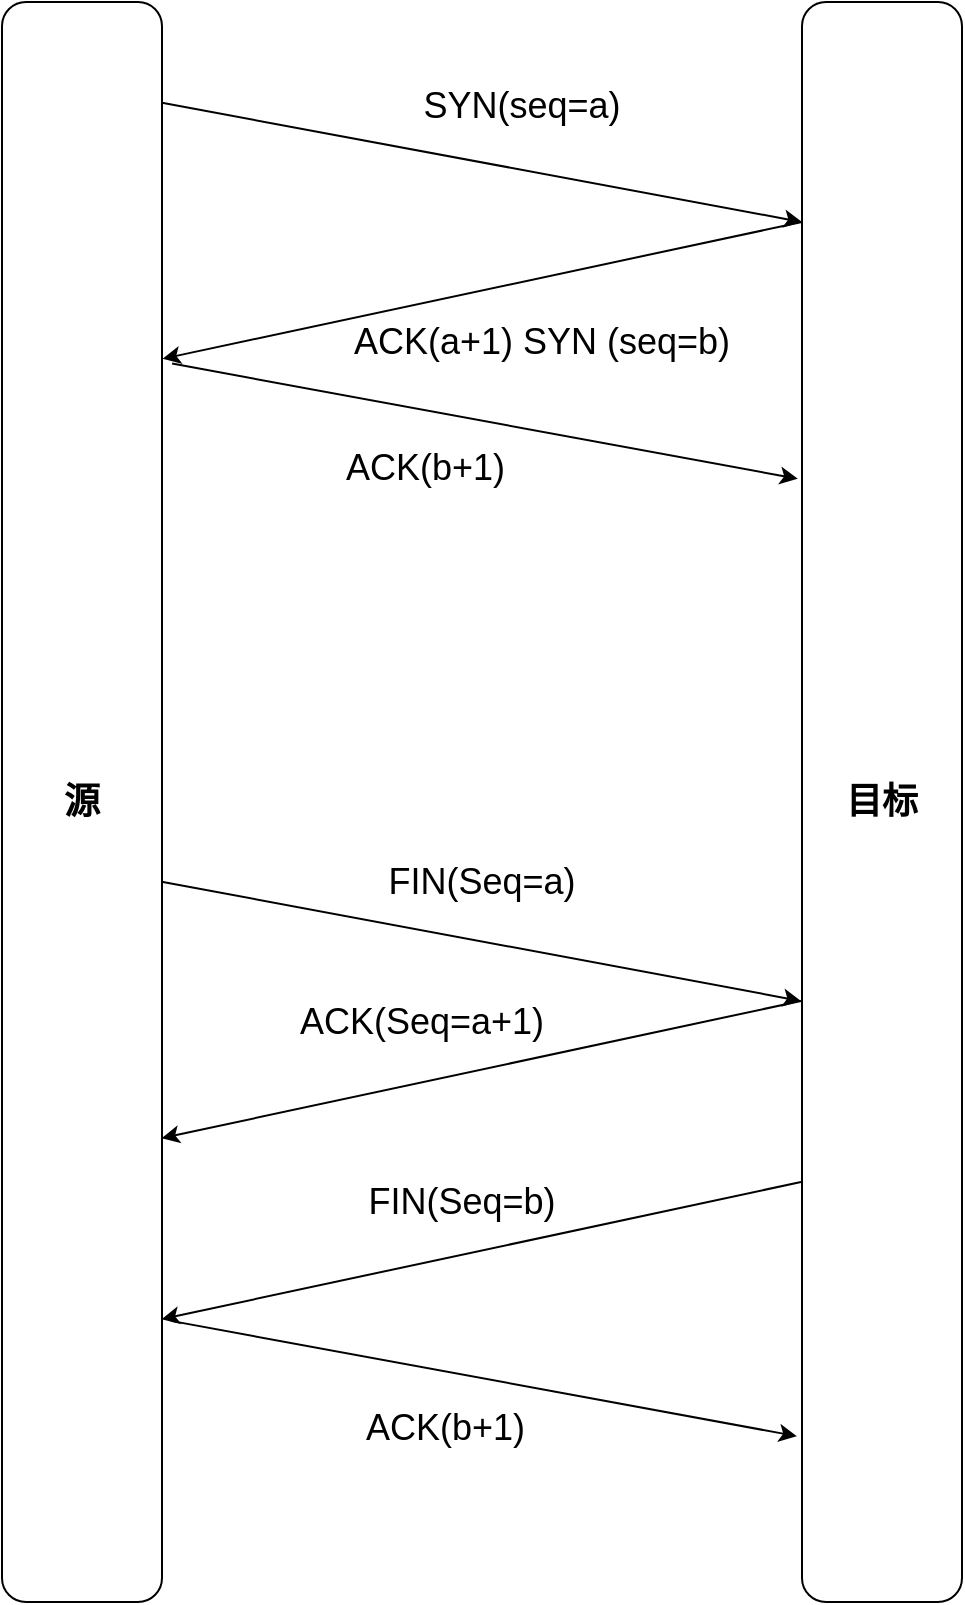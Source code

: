 <mxfile version="10.5.9" type="device"><diagram id="lVzDEZQ5ILttKtChVOh2" name="第 1 页"><mxGraphModel dx="1245" dy="962" grid="1" gridSize="10" guides="1" tooltips="1" connect="1" arrows="1" fold="1" page="1" pageScale="1" pageWidth="827" pageHeight="1169" math="0" shadow="0"><root><mxCell id="0"/><mxCell id="1" parent="0"/><mxCell id="KHkobUTdeXZseWULPqCa-1" value="源" style="rounded=1;whiteSpace=wrap;html=1;fontSize=18;fontStyle=1" vertex="1" parent="1"><mxGeometry x="90" y="130" width="80" height="800" as="geometry"/></mxCell><mxCell id="KHkobUTdeXZseWULPqCa-2" value="目标" style="rounded=1;whiteSpace=wrap;html=1;fontStyle=1;fontSize=18;" vertex="1" parent="1"><mxGeometry x="490" y="130" width="80" height="800" as="geometry"/></mxCell><mxCell id="KHkobUTdeXZseWULPqCa-3" value="" style="endArrow=classic;html=1;fontSize=18;exitX=1;exitY=0.063;exitDx=0;exitDy=0;exitPerimeter=0;" edge="1" parent="1" source="KHkobUTdeXZseWULPqCa-1"><mxGeometry width="50" height="50" relative="1" as="geometry"><mxPoint x="210" y="190" as="sourcePoint"/><mxPoint x="490" y="240" as="targetPoint"/></mxGeometry></mxCell><mxCell id="KHkobUTdeXZseWULPqCa-4" value="" style="endArrow=classic;html=1;fontSize=18;entryX=1.004;entryY=0.223;entryDx=0;entryDy=0;entryPerimeter=0;" edge="1" parent="1" target="KHkobUTdeXZseWULPqCa-1"><mxGeometry width="50" height="50" relative="1" as="geometry"><mxPoint x="490" y="240" as="sourcePoint"/><mxPoint x="140" y="950" as="targetPoint"/></mxGeometry></mxCell><mxCell id="KHkobUTdeXZseWULPqCa-5" value="" style="endArrow=classic;html=1;fontSize=18;exitX=1.063;exitY=0.226;exitDx=0;exitDy=0;exitPerimeter=0;entryX=-0.026;entryY=0.298;entryDx=0;entryDy=0;entryPerimeter=0;" edge="1" parent="1" source="KHkobUTdeXZseWULPqCa-1" target="KHkobUTdeXZseWULPqCa-2"><mxGeometry width="50" height="50" relative="1" as="geometry"><mxPoint x="90" y="1000" as="sourcePoint"/><mxPoint x="140" y="950" as="targetPoint"/></mxGeometry></mxCell><mxCell id="KHkobUTdeXZseWULPqCa-6" value="" style="endArrow=classic;html=1;fontSize=18;exitX=1;exitY=0.063;exitDx=0;exitDy=0;exitPerimeter=0;" edge="1" parent="1"><mxGeometry width="50" height="50" relative="1" as="geometry"><mxPoint x="169.794" y="569.853" as="sourcePoint"/><mxPoint x="489.5" y="629.5" as="targetPoint"/></mxGeometry></mxCell><mxCell id="KHkobUTdeXZseWULPqCa-7" value="" style="endArrow=classic;html=1;fontSize=18;entryX=1.004;entryY=0.223;entryDx=0;entryDy=0;entryPerimeter=0;" edge="1" parent="1"><mxGeometry width="50" height="50" relative="1" as="geometry"><mxPoint x="489.5" y="629.5" as="sourcePoint"/><mxPoint x="169.794" y="698.088" as="targetPoint"/></mxGeometry></mxCell><mxCell id="KHkobUTdeXZseWULPqCa-8" value="" style="endArrow=classic;html=1;fontSize=18;exitX=1.063;exitY=0.226;exitDx=0;exitDy=0;exitPerimeter=0;entryX=-0.026;entryY=0.298;entryDx=0;entryDy=0;entryPerimeter=0;" edge="1" parent="1"><mxGeometry width="50" height="50" relative="1" as="geometry"><mxPoint x="174.5" y="789.441" as="sourcePoint"/><mxPoint x="487.441" y="847.088" as="targetPoint"/></mxGeometry></mxCell><mxCell id="KHkobUTdeXZseWULPqCa-9" value="" style="endArrow=classic;html=1;fontSize=18;entryX=1.004;entryY=0.223;entryDx=0;entryDy=0;entryPerimeter=0;" edge="1" parent="1"><mxGeometry width="50" height="50" relative="1" as="geometry"><mxPoint x="489.5" y="720.0" as="sourcePoint"/><mxPoint x="169.794" y="788.588" as="targetPoint"/></mxGeometry></mxCell><mxCell id="KHkobUTdeXZseWULPqCa-10" value="SYN(seq=a)" style="text;html=1;strokeColor=none;fillColor=none;align=center;verticalAlign=middle;whiteSpace=wrap;rounded=0;fontSize=18;" vertex="1" parent="1"><mxGeometry x="290" y="172" width="120" height="20" as="geometry"/></mxCell><mxCell id="KHkobUTdeXZseWULPqCa-11" value="ACK(a+1) SYN (seq=b)" style="text;html=1;strokeColor=none;fillColor=none;align=center;verticalAlign=middle;whiteSpace=wrap;rounded=0;fontSize=18;" vertex="1" parent="1"><mxGeometry x="240" y="290" width="240" height="20" as="geometry"/></mxCell><mxCell id="KHkobUTdeXZseWULPqCa-12" value="ACK(b+1)" style="text;html=1;resizable=0;points=[];autosize=1;align=left;verticalAlign=top;spacingTop=-4;fontSize=18;" vertex="1" parent="1"><mxGeometry x="260" y="350" width="100" height="20" as="geometry"/></mxCell><mxCell id="KHkobUTdeXZseWULPqCa-13" value="FIN(Seq=a)" style="text;html=1;strokeColor=none;fillColor=none;align=center;verticalAlign=middle;whiteSpace=wrap;rounded=0;fontSize=18;" vertex="1" parent="1"><mxGeometry x="270" y="560" width="120" height="20" as="geometry"/></mxCell><mxCell id="KHkobUTdeXZseWULPqCa-14" value="ACK(Seq=a+1)" style="text;html=1;strokeColor=none;fillColor=none;align=center;verticalAlign=middle;whiteSpace=wrap;rounded=0;fontSize=18;" vertex="1" parent="1"><mxGeometry x="240" y="630" width="120" height="20" as="geometry"/></mxCell><mxCell id="KHkobUTdeXZseWULPqCa-15" value="FIN(Seq=b)" style="text;html=1;strokeColor=none;fillColor=none;align=center;verticalAlign=middle;whiteSpace=wrap;rounded=0;fontSize=18;" vertex="1" parent="1"><mxGeometry x="260" y="720" width="120" height="20" as="geometry"/></mxCell><mxCell id="KHkobUTdeXZseWULPqCa-16" value="ACK(b+1)" style="text;html=1;resizable=0;points=[];autosize=1;align=left;verticalAlign=top;spacingTop=-4;fontSize=18;" vertex="1" parent="1"><mxGeometry x="270" y="830" width="100" height="20" as="geometry"/></mxCell></root></mxGraphModel></diagram></mxfile>